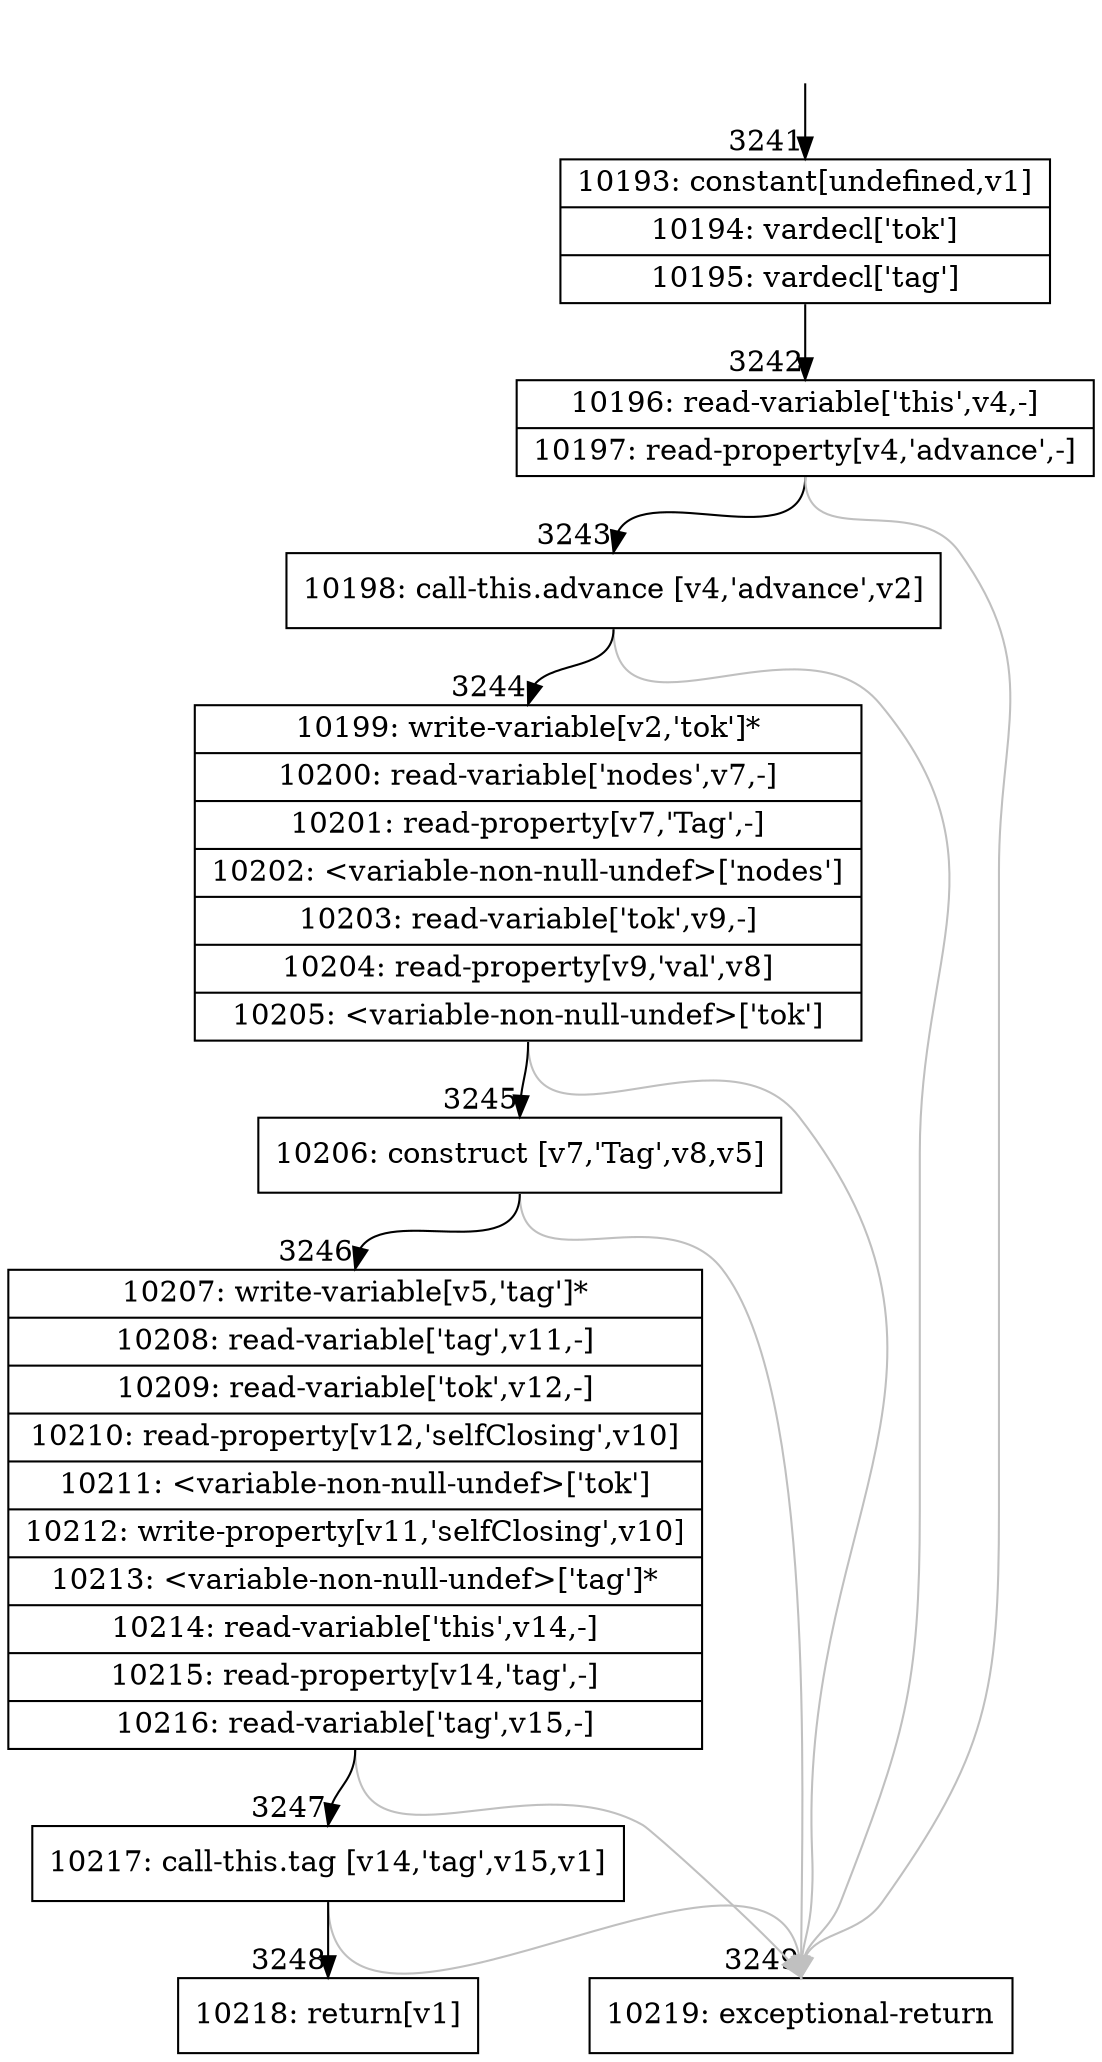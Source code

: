 digraph {
rankdir="TD"
BB_entry191[shape=none,label=""];
BB_entry191 -> BB3241 [tailport=s, headport=n, headlabel="    3241"]
BB3241 [shape=record label="{10193: constant[undefined,v1]|10194: vardecl['tok']|10195: vardecl['tag']}" ] 
BB3241 -> BB3242 [tailport=s, headport=n, headlabel="      3242"]
BB3242 [shape=record label="{10196: read-variable['this',v4,-]|10197: read-property[v4,'advance',-]}" ] 
BB3242 -> BB3243 [tailport=s, headport=n, headlabel="      3243"]
BB3242 -> BB3249 [tailport=s, headport=n, color=gray, headlabel="      3249"]
BB3243 [shape=record label="{10198: call-this.advance [v4,'advance',v2]}" ] 
BB3243 -> BB3244 [tailport=s, headport=n, headlabel="      3244"]
BB3243 -> BB3249 [tailport=s, headport=n, color=gray]
BB3244 [shape=record label="{10199: write-variable[v2,'tok']*|10200: read-variable['nodes',v7,-]|10201: read-property[v7,'Tag',-]|10202: \<variable-non-null-undef\>['nodes']|10203: read-variable['tok',v9,-]|10204: read-property[v9,'val',v8]|10205: \<variable-non-null-undef\>['tok']}" ] 
BB3244 -> BB3245 [tailport=s, headport=n, headlabel="      3245"]
BB3244 -> BB3249 [tailport=s, headport=n, color=gray]
BB3245 [shape=record label="{10206: construct [v7,'Tag',v8,v5]}" ] 
BB3245 -> BB3246 [tailport=s, headport=n, headlabel="      3246"]
BB3245 -> BB3249 [tailport=s, headport=n, color=gray]
BB3246 [shape=record label="{10207: write-variable[v5,'tag']*|10208: read-variable['tag',v11,-]|10209: read-variable['tok',v12,-]|10210: read-property[v12,'selfClosing',v10]|10211: \<variable-non-null-undef\>['tok']|10212: write-property[v11,'selfClosing',v10]|10213: \<variable-non-null-undef\>['tag']*|10214: read-variable['this',v14,-]|10215: read-property[v14,'tag',-]|10216: read-variable['tag',v15,-]}" ] 
BB3246 -> BB3247 [tailport=s, headport=n, headlabel="      3247"]
BB3246 -> BB3249 [tailport=s, headport=n, color=gray]
BB3247 [shape=record label="{10217: call-this.tag [v14,'tag',v15,v1]}" ] 
BB3247 -> BB3248 [tailport=s, headport=n, headlabel="      3248"]
BB3247 -> BB3249 [tailport=s, headport=n, color=gray]
BB3248 [shape=record label="{10218: return[v1]}" ] 
BB3249 [shape=record label="{10219: exceptional-return}" ] 
//#$~ 3480
}
